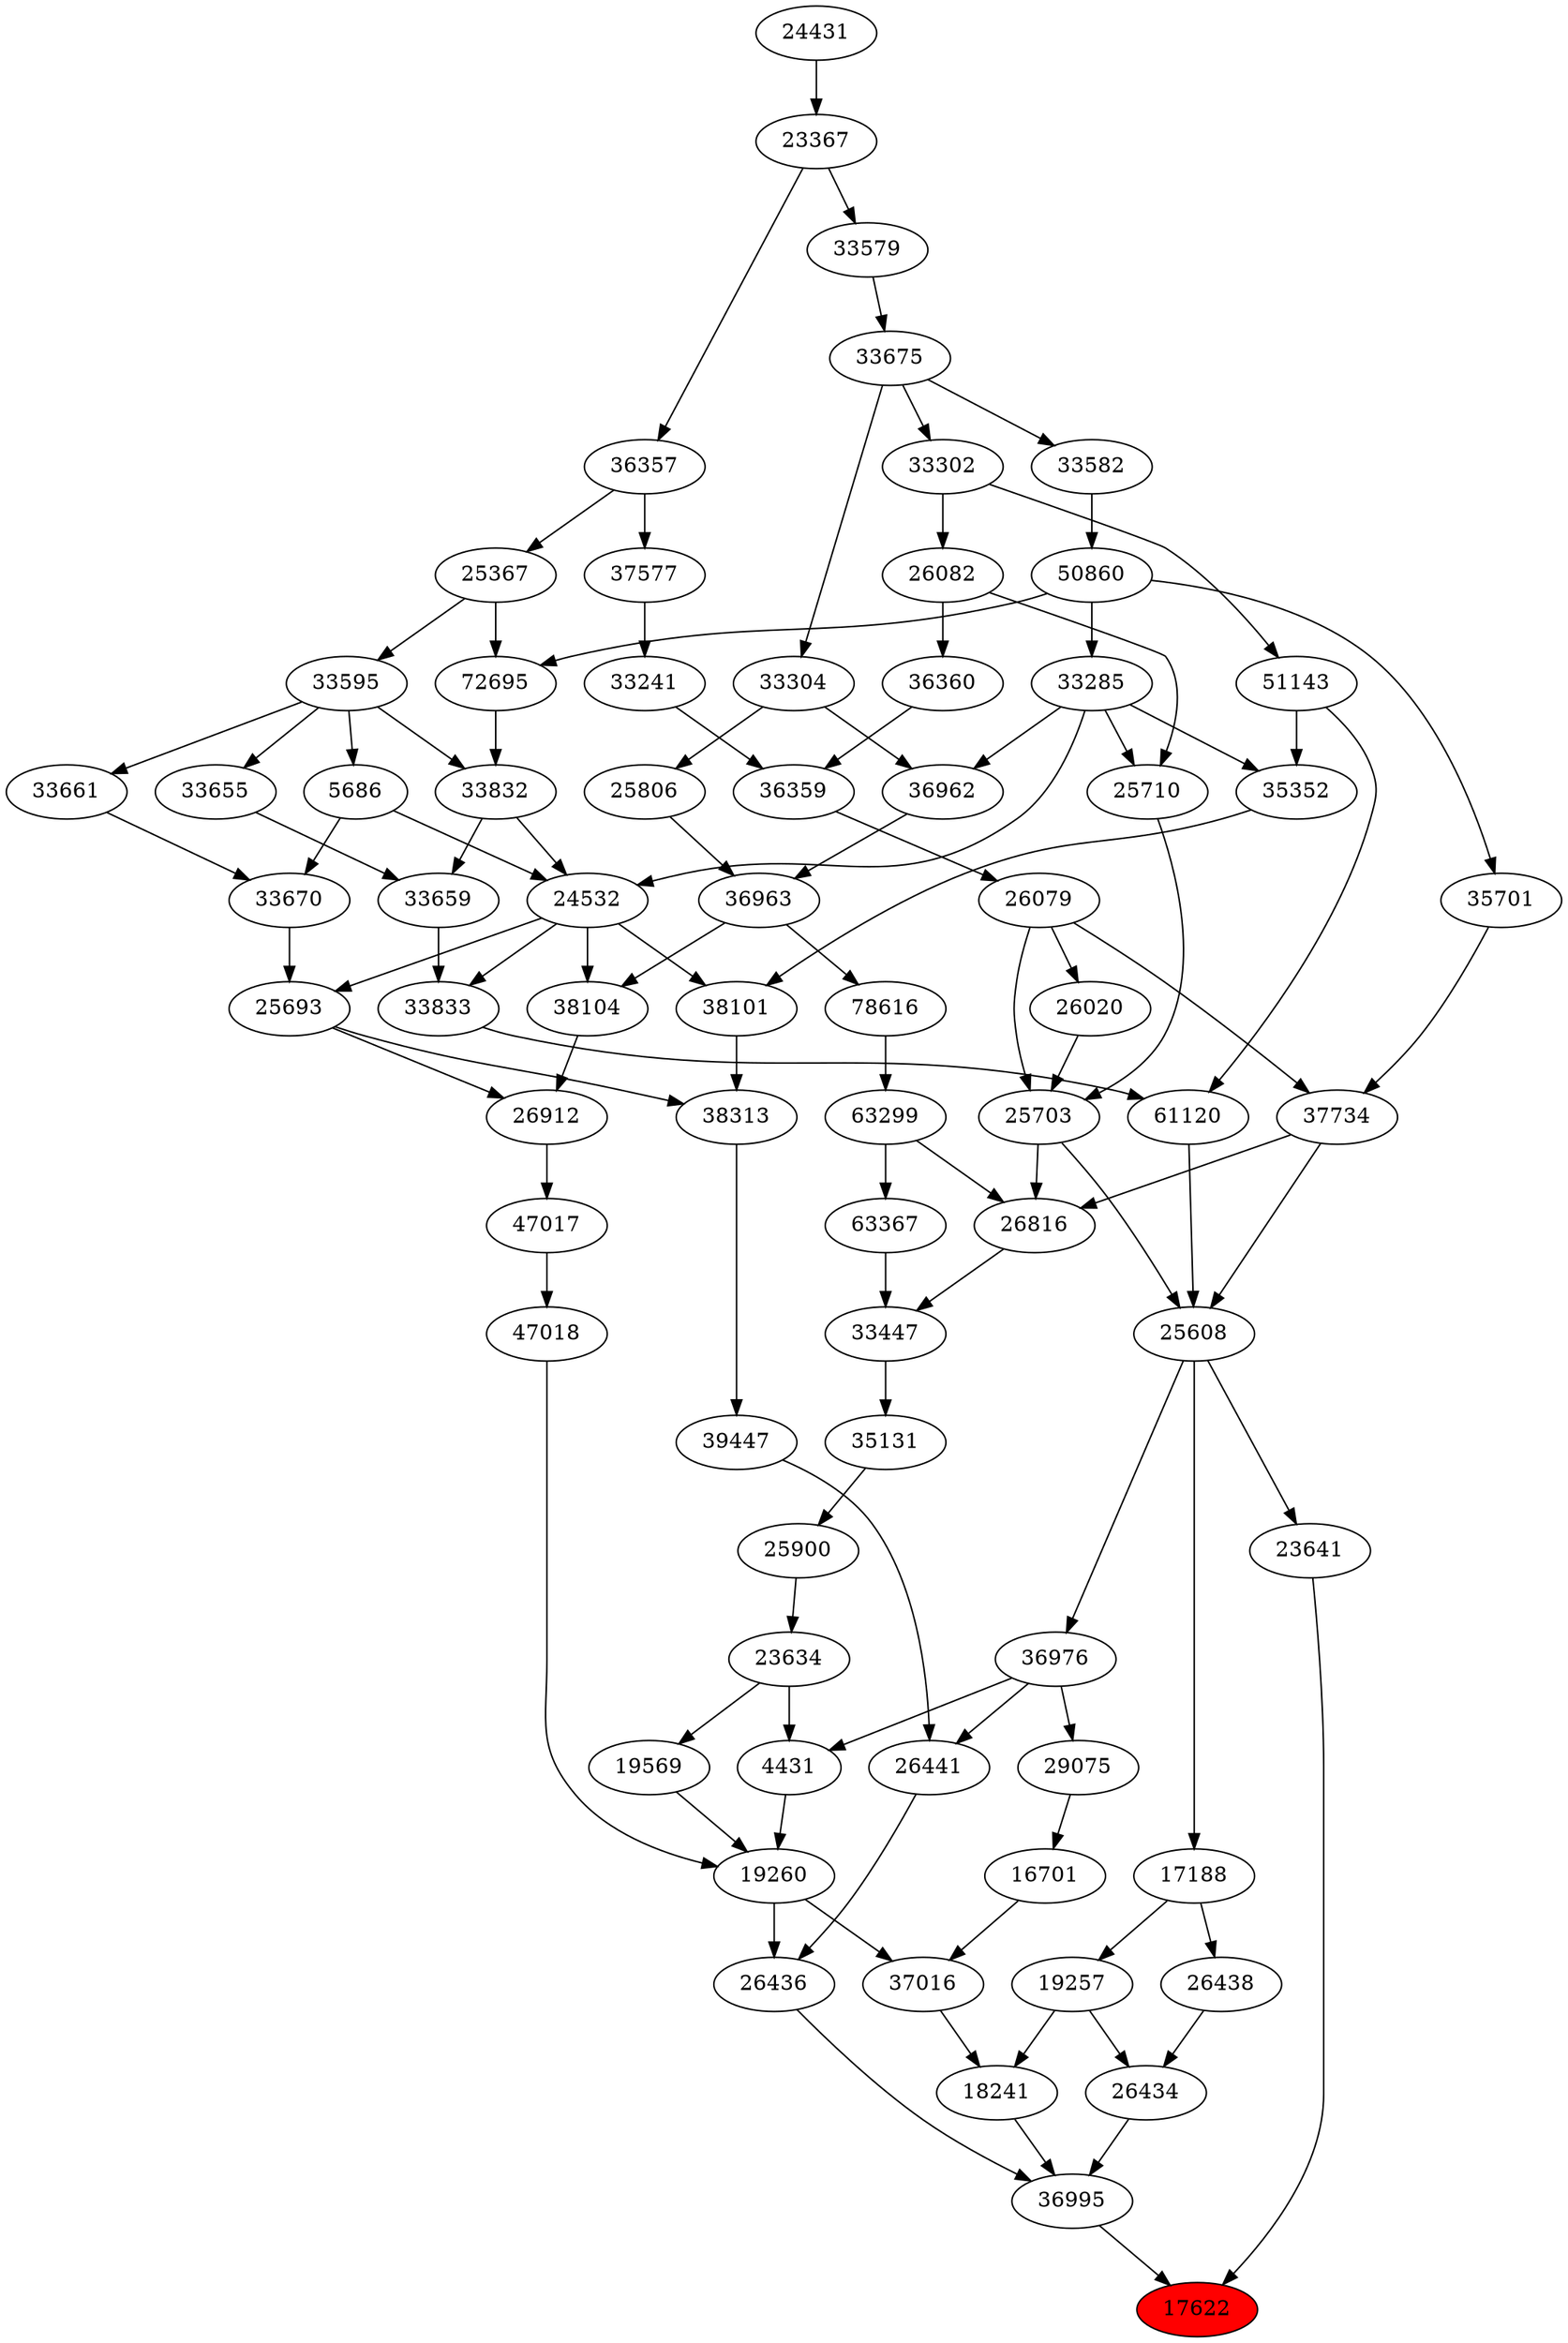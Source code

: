 strict digraph{ 
17622 [label="17622" fillcolor=red style=filled]
36995 -> 17622
23641 -> 17622
36995 [label="36995"]
26434 -> 36995
18241 -> 36995
26436 -> 36995
23641 [label="23641"]
25608 -> 23641
26434 [label="26434"]
26438 -> 26434
19257 -> 26434
18241 [label="18241"]
37016 -> 18241
19257 -> 18241
26436 [label="26436"]
26441 -> 26436
19260 -> 26436
25608 [label="25608"]
25703 -> 25608
37734 -> 25608
61120 -> 25608
26438 [label="26438"]
17188 -> 26438
19257 [label="19257"]
17188 -> 19257
37016 [label="37016"]
16701 -> 37016
19260 -> 37016
26441 [label="26441"]
36976 -> 26441
39447 -> 26441
19260 [label="19260"]
47018 -> 19260
19569 -> 19260
4431 -> 19260
25703 [label="25703"]
26020 -> 25703
26079 -> 25703
25710 -> 25703
37734 [label="37734"]
26079 -> 37734
35701 -> 37734
61120 [label="61120"]
51143 -> 61120
33833 -> 61120
17188 [label="17188"]
25608 -> 17188
16701 [label="16701"]
29075 -> 16701
36976 [label="36976"]
25608 -> 36976
39447 [label="39447"]
38313 -> 39447
47018 [label="47018"]
47017 -> 47018
19569 [label="19569"]
23634 -> 19569
4431 [label="4431"]
36976 -> 4431
23634 -> 4431
26020 [label="26020"]
26079 -> 26020
26079 [label="26079"]
36359 -> 26079
25710 [label="25710"]
26082 -> 25710
33285 -> 25710
35701 [label="35701"]
50860 -> 35701
51143 [label="51143"]
33302 -> 51143
33833 [label="33833"]
33659 -> 33833
24532 -> 33833
29075 [label="29075"]
36976 -> 29075
38313 [label="38313"]
25693 -> 38313
38101 -> 38313
47017 [label="47017"]
26912 -> 47017
23634 [label="23634"]
25900 -> 23634
36359 [label="36359"]
33241 -> 36359
36360 -> 36359
26082 [label="26082"]
33302 -> 26082
33285 [label="33285"]
50860 -> 33285
50860 [label="50860"]
33582 -> 50860
33302 [label="33302"]
33675 -> 33302
33659 [label="33659"]
33655 -> 33659
33832 -> 33659
24532 [label="24532"]
33285 -> 24532
5686 -> 24532
33832 -> 24532
25693 [label="25693"]
24532 -> 25693
33670 -> 25693
38101 [label="38101"]
24532 -> 38101
35352 -> 38101
26912 [label="26912"]
38104 -> 26912
25693 -> 26912
25900 [label="25900"]
35131 -> 25900
33241 [label="33241"]
37577 -> 33241
36360 [label="36360"]
26082 -> 36360
33582 [label="33582"]
33675 -> 33582
33675 [label="33675"]
33579 -> 33675
33655 [label="33655"]
33595 -> 33655
33832 [label="33832"]
72695 -> 33832
33595 -> 33832
5686 [label="5686"]
33595 -> 5686
33670 [label="33670"]
5686 -> 33670
33661 -> 33670
35352 [label="35352"]
33285 -> 35352
51143 -> 35352
38104 [label="38104"]
24532 -> 38104
36963 -> 38104
35131 [label="35131"]
33447 -> 35131
37577 [label="37577"]
36357 -> 37577
33579 [label="33579"]
23367 -> 33579
33595 [label="33595"]
25367 -> 33595
72695 [label="72695"]
50860 -> 72695
25367 -> 72695
33661 [label="33661"]
33595 -> 33661
36963 [label="36963"]
36962 -> 36963
25806 -> 36963
33447 [label="33447"]
63367 -> 33447
26816 -> 33447
36357 [label="36357"]
23367 -> 36357
23367 [label="23367"]
24431 -> 23367
25367 [label="25367"]
36357 -> 25367
36962 [label="36962"]
33285 -> 36962
33304 -> 36962
25806 [label="25806"]
33304 -> 25806
63367 [label="63367"]
63299 -> 63367
26816 [label="26816"]
25703 -> 26816
37734 -> 26816
63299 -> 26816
24431 [label="24431"]
33304 [label="33304"]
33675 -> 33304
63299 [label="63299"]
78616 -> 63299
78616 [label="78616"]
36963 -> 78616
}